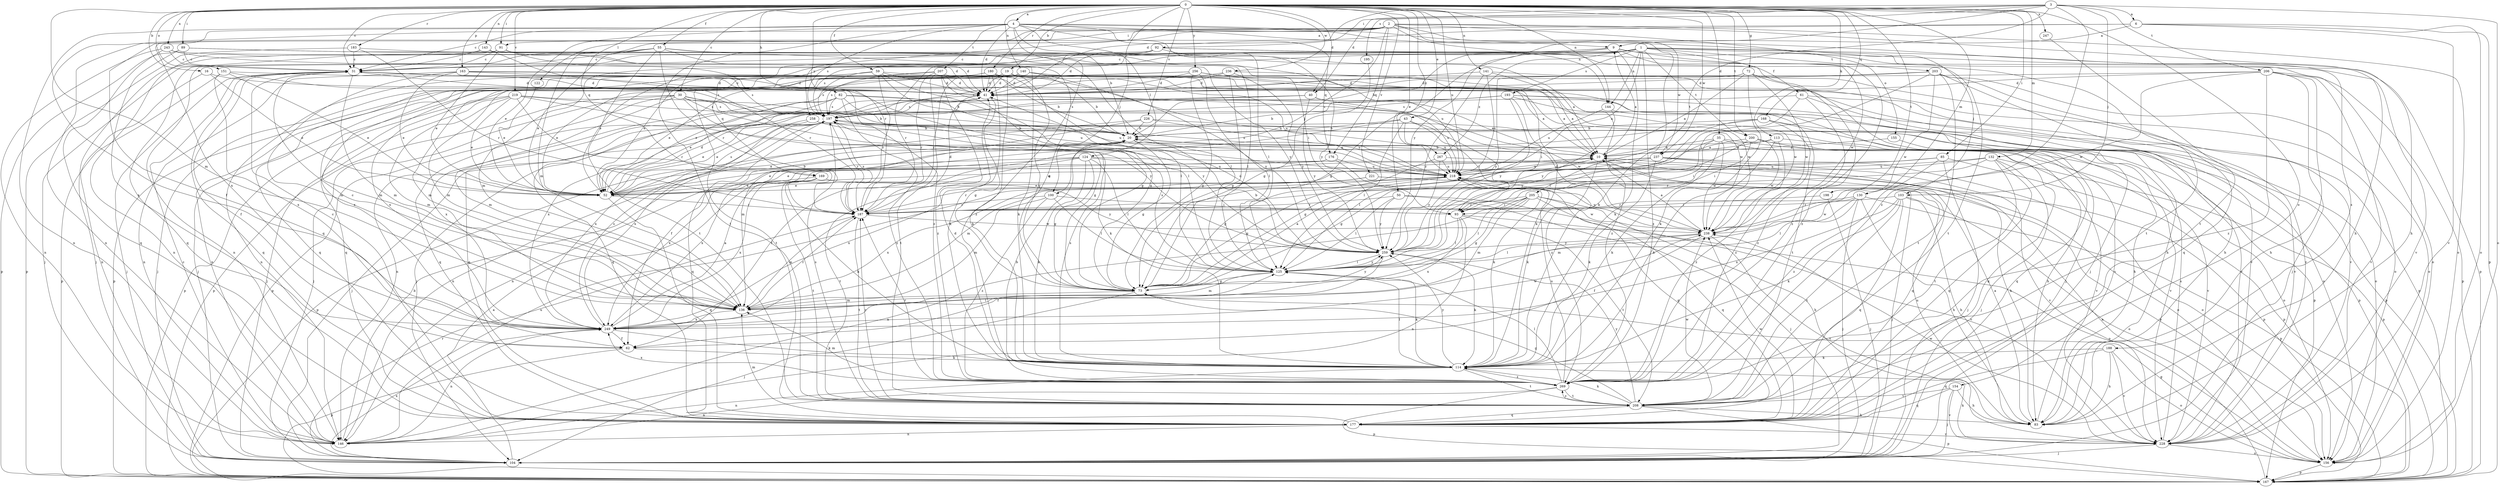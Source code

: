 strict digraph  {
0;
1;
2;
3;
4;
6;
9;
10;
16;
19;
20;
30;
31;
35;
40;
41;
43;
50;
52;
55;
59;
61;
62;
72;
73;
82;
83;
85;
89;
91;
92;
93;
100;
103;
104;
113;
114;
122;
124;
125;
130;
132;
136;
140;
141;
143;
144;
146;
151;
154;
155;
156;
163;
167;
168;
169;
176;
177;
180;
183;
187;
188;
193;
195;
197;
198;
200;
203;
205;
206;
207;
208;
218;
219;
221;
226;
228;
236;
237;
238;
243;
247;
249;
256;
258;
259;
267;
269;
0 -> 4  [label=a];
0 -> 16  [label=b];
0 -> 19  [label=b];
0 -> 30  [label=c];
0 -> 31  [label=c];
0 -> 35  [label=d];
0 -> 40  [label=d];
0 -> 43  [label=e];
0 -> 50  [label=e];
0 -> 55  [label=f];
0 -> 59  [label=f];
0 -> 72  [label=g];
0 -> 82  [label=h];
0 -> 85  [label=i];
0 -> 89  [label=i];
0 -> 91  [label=i];
0 -> 100  [label=j];
0 -> 113  [label=k];
0 -> 130  [label=m];
0 -> 132  [label=m];
0 -> 136  [label=m];
0 -> 140  [label=n];
0 -> 141  [label=n];
0 -> 143  [label=n];
0 -> 144  [label=n];
0 -> 151  [label=o];
0 -> 154  [label=o];
0 -> 163  [label=p];
0 -> 168  [label=q];
0 -> 169  [label=q];
0 -> 180  [label=r];
0 -> 183  [label=r];
0 -> 187  [label=r];
0 -> 198  [label=t];
0 -> 200  [label=t];
0 -> 218  [label=u];
0 -> 219  [label=v];
0 -> 221  [label=v];
0 -> 226  [label=v];
0 -> 236  [label=w];
0 -> 237  [label=w];
0 -> 243  [label=x];
0 -> 247  [label=x];
0 -> 256  [label=y];
0 -> 267  [label=z];
1 -> 20  [label=b];
1 -> 52  [label=e];
1 -> 61  [label=f];
1 -> 73  [label=g];
1 -> 144  [label=n];
1 -> 167  [label=p];
1 -> 169  [label=q];
1 -> 188  [label=s];
1 -> 193  [label=s];
1 -> 200  [label=t];
1 -> 203  [label=t];
1 -> 218  [label=u];
1 -> 228  [label=v];
1 -> 267  [label=z];
1 -> 269  [label=z];
2 -> 62  [label=f];
2 -> 83  [label=h];
2 -> 91  [label=i];
2 -> 100  [label=j];
2 -> 114  [label=k];
2 -> 122  [label=l];
2 -> 144  [label=n];
2 -> 146  [label=n];
2 -> 155  [label=o];
2 -> 156  [label=o];
2 -> 176  [label=q];
2 -> 237  [label=w];
2 -> 258  [label=y];
3 -> 6  [label=a];
3 -> 40  [label=d];
3 -> 41  [label=d];
3 -> 92  [label=i];
3 -> 103  [label=j];
3 -> 156  [label=o];
3 -> 195  [label=s];
3 -> 205  [label=t];
3 -> 206  [label=t];
3 -> 259  [label=y];
3 -> 269  [label=z];
4 -> 9  [label=a];
4 -> 20  [label=b];
4 -> 31  [label=c];
4 -> 41  [label=d];
4 -> 52  [label=e];
4 -> 83  [label=h];
4 -> 103  [label=j];
4 -> 124  [label=l];
4 -> 125  [label=l];
4 -> 146  [label=n];
4 -> 176  [label=q];
4 -> 177  [label=q];
4 -> 197  [label=s];
4 -> 207  [label=t];
4 -> 208  [label=t];
4 -> 269  [label=z];
6 -> 9  [label=a];
6 -> 136  [label=m];
6 -> 156  [label=o];
6 -> 167  [label=p];
6 -> 228  [label=v];
6 -> 249  [label=x];
9 -> 31  [label=c];
9 -> 52  [label=e];
9 -> 114  [label=k];
9 -> 187  [label=r];
9 -> 197  [label=s];
9 -> 208  [label=t];
9 -> 238  [label=w];
9 -> 269  [label=z];
10 -> 9  [label=a];
10 -> 20  [label=b];
10 -> 114  [label=k];
10 -> 177  [label=q];
10 -> 218  [label=u];
16 -> 41  [label=d];
16 -> 52  [label=e];
16 -> 146  [label=n];
19 -> 20  [label=b];
19 -> 41  [label=d];
19 -> 73  [label=g];
19 -> 114  [label=k];
19 -> 146  [label=n];
19 -> 187  [label=r];
19 -> 218  [label=u];
19 -> 249  [label=x];
20 -> 10  [label=a];
20 -> 52  [label=e];
20 -> 73  [label=g];
20 -> 167  [label=p];
20 -> 228  [label=v];
30 -> 20  [label=b];
30 -> 73  [label=g];
30 -> 104  [label=j];
30 -> 114  [label=k];
30 -> 136  [label=m];
30 -> 167  [label=p];
30 -> 177  [label=q];
30 -> 197  [label=s];
30 -> 218  [label=u];
31 -> 41  [label=d];
31 -> 62  [label=f];
31 -> 73  [label=g];
31 -> 104  [label=j];
31 -> 136  [label=m];
31 -> 177  [label=q];
31 -> 238  [label=w];
35 -> 10  [label=a];
35 -> 73  [label=g];
35 -> 93  [label=i];
35 -> 114  [label=k];
35 -> 177  [label=q];
35 -> 228  [label=v];
35 -> 238  [label=w];
40 -> 10  [label=a];
40 -> 104  [label=j];
40 -> 146  [label=n];
40 -> 197  [label=s];
40 -> 218  [label=u];
40 -> 259  [label=y];
41 -> 31  [label=c];
41 -> 73  [label=g];
41 -> 156  [label=o];
41 -> 167  [label=p];
41 -> 177  [label=q];
41 -> 197  [label=s];
43 -> 20  [label=b];
43 -> 62  [label=f];
43 -> 93  [label=i];
43 -> 125  [label=l];
43 -> 218  [label=u];
43 -> 269  [label=z];
50 -> 104  [label=j];
50 -> 125  [label=l];
50 -> 187  [label=r];
50 -> 228  [label=v];
50 -> 259  [label=y];
52 -> 20  [label=b];
52 -> 41  [label=d];
52 -> 177  [label=q];
52 -> 187  [label=r];
52 -> 197  [label=s];
55 -> 31  [label=c];
55 -> 41  [label=d];
55 -> 52  [label=e];
55 -> 73  [label=g];
55 -> 104  [label=j];
55 -> 125  [label=l];
55 -> 177  [label=q];
55 -> 187  [label=r];
55 -> 208  [label=t];
55 -> 218  [label=u];
59 -> 10  [label=a];
59 -> 20  [label=b];
59 -> 41  [label=d];
59 -> 125  [label=l];
59 -> 146  [label=n];
59 -> 177  [label=q];
59 -> 187  [label=r];
59 -> 197  [label=s];
61 -> 125  [label=l];
61 -> 167  [label=p];
61 -> 197  [label=s];
61 -> 228  [label=v];
61 -> 269  [label=z];
62 -> 31  [label=c];
62 -> 114  [label=k];
62 -> 167  [label=p];
72 -> 10  [label=a];
72 -> 41  [label=d];
72 -> 104  [label=j];
72 -> 114  [label=k];
72 -> 228  [label=v];
72 -> 238  [label=w];
72 -> 259  [label=y];
73 -> 10  [label=a];
73 -> 104  [label=j];
73 -> 136  [label=m];
73 -> 259  [label=y];
82 -> 52  [label=e];
82 -> 177  [label=q];
82 -> 197  [label=s];
82 -> 218  [label=u];
82 -> 238  [label=w];
82 -> 249  [label=x];
82 -> 259  [label=y];
82 -> 269  [label=z];
83 -> 10  [label=a];
83 -> 197  [label=s];
83 -> 218  [label=u];
85 -> 73  [label=g];
85 -> 104  [label=j];
85 -> 167  [label=p];
85 -> 218  [label=u];
85 -> 269  [label=z];
89 -> 10  [label=a];
89 -> 31  [label=c];
89 -> 125  [label=l];
89 -> 167  [label=p];
89 -> 249  [label=x];
91 -> 31  [label=c];
91 -> 52  [label=e];
91 -> 104  [label=j];
91 -> 114  [label=k];
91 -> 269  [label=z];
92 -> 31  [label=c];
92 -> 41  [label=d];
92 -> 136  [label=m];
92 -> 146  [label=n];
92 -> 156  [label=o];
92 -> 208  [label=t];
92 -> 259  [label=y];
93 -> 125  [label=l];
93 -> 146  [label=n];
93 -> 156  [label=o];
93 -> 208  [label=t];
93 -> 249  [label=x];
100 -> 93  [label=i];
100 -> 125  [label=l];
100 -> 136  [label=m];
100 -> 187  [label=r];
100 -> 269  [label=z];
103 -> 83  [label=h];
103 -> 114  [label=k];
103 -> 156  [label=o];
103 -> 177  [label=q];
103 -> 187  [label=r];
103 -> 208  [label=t];
103 -> 249  [label=x];
104 -> 10  [label=a];
104 -> 187  [label=r];
104 -> 249  [label=x];
113 -> 10  [label=a];
113 -> 62  [label=f];
113 -> 114  [label=k];
113 -> 177  [label=q];
113 -> 269  [label=z];
114 -> 41  [label=d];
114 -> 125  [label=l];
114 -> 146  [label=n];
114 -> 197  [label=s];
114 -> 208  [label=t];
114 -> 259  [label=y];
114 -> 269  [label=z];
122 -> 52  [label=e];
124 -> 52  [label=e];
124 -> 73  [label=g];
124 -> 114  [label=k];
124 -> 125  [label=l];
124 -> 156  [label=o];
124 -> 208  [label=t];
124 -> 218  [label=u];
124 -> 249  [label=x];
125 -> 73  [label=g];
125 -> 114  [label=k];
125 -> 136  [label=m];
125 -> 197  [label=s];
125 -> 259  [label=y];
130 -> 83  [label=h];
130 -> 104  [label=j];
130 -> 125  [label=l];
130 -> 136  [label=m];
130 -> 167  [label=p];
130 -> 187  [label=r];
130 -> 238  [label=w];
132 -> 104  [label=j];
132 -> 136  [label=m];
132 -> 167  [label=p];
132 -> 177  [label=q];
132 -> 187  [label=r];
132 -> 208  [label=t];
132 -> 218  [label=u];
136 -> 31  [label=c];
136 -> 187  [label=r];
136 -> 249  [label=x];
140 -> 41  [label=d];
140 -> 52  [label=e];
140 -> 104  [label=j];
140 -> 114  [label=k];
140 -> 167  [label=p];
140 -> 197  [label=s];
140 -> 228  [label=v];
140 -> 238  [label=w];
140 -> 259  [label=y];
141 -> 10  [label=a];
141 -> 41  [label=d];
141 -> 83  [label=h];
141 -> 218  [label=u];
141 -> 259  [label=y];
143 -> 31  [label=c];
143 -> 146  [label=n];
143 -> 187  [label=r];
143 -> 269  [label=z];
144 -> 104  [label=j];
144 -> 218  [label=u];
144 -> 259  [label=y];
146 -> 20  [label=b];
146 -> 31  [label=c];
146 -> 218  [label=u];
151 -> 41  [label=d];
151 -> 52  [label=e];
151 -> 167  [label=p];
151 -> 197  [label=s];
151 -> 249  [label=x];
154 -> 83  [label=h];
154 -> 104  [label=j];
154 -> 177  [label=q];
154 -> 208  [label=t];
154 -> 228  [label=v];
155 -> 10  [label=a];
155 -> 228  [label=v];
156 -> 73  [label=g];
156 -> 167  [label=p];
163 -> 41  [label=d];
163 -> 52  [label=e];
163 -> 136  [label=m];
163 -> 146  [label=n];
163 -> 156  [label=o];
163 -> 197  [label=s];
167 -> 10  [label=a];
168 -> 20  [label=b];
168 -> 83  [label=h];
168 -> 146  [label=n];
168 -> 167  [label=p];
168 -> 259  [label=y];
168 -> 269  [label=z];
169 -> 52  [label=e];
169 -> 114  [label=k];
169 -> 208  [label=t];
169 -> 249  [label=x];
169 -> 259  [label=y];
176 -> 52  [label=e];
176 -> 114  [label=k];
176 -> 218  [label=u];
176 -> 249  [label=x];
177 -> 136  [label=m];
177 -> 146  [label=n];
177 -> 228  [label=v];
177 -> 238  [label=w];
180 -> 20  [label=b];
180 -> 41  [label=d];
180 -> 52  [label=e];
180 -> 114  [label=k];
180 -> 125  [label=l];
180 -> 136  [label=m];
180 -> 208  [label=t];
180 -> 218  [label=u];
183 -> 31  [label=c];
183 -> 93  [label=i];
183 -> 167  [label=p];
183 -> 187  [label=r];
187 -> 41  [label=d];
187 -> 136  [label=m];
187 -> 197  [label=s];
187 -> 208  [label=t];
187 -> 238  [label=w];
188 -> 83  [label=h];
188 -> 114  [label=k];
188 -> 156  [label=o];
188 -> 177  [label=q];
188 -> 228  [label=v];
193 -> 20  [label=b];
193 -> 93  [label=i];
193 -> 156  [label=o];
193 -> 197  [label=s];
193 -> 208  [label=t];
193 -> 228  [label=v];
193 -> 249  [label=x];
193 -> 259  [label=y];
195 -> 73  [label=g];
197 -> 20  [label=b];
197 -> 52  [label=e];
197 -> 104  [label=j];
197 -> 177  [label=q];
197 -> 187  [label=r];
197 -> 249  [label=x];
198 -> 93  [label=i];
198 -> 104  [label=j];
200 -> 10  [label=a];
200 -> 83  [label=h];
200 -> 93  [label=i];
200 -> 125  [label=l];
200 -> 156  [label=o];
200 -> 238  [label=w];
203 -> 41  [label=d];
203 -> 93  [label=i];
203 -> 136  [label=m];
203 -> 156  [label=o];
203 -> 177  [label=q];
203 -> 208  [label=t];
203 -> 228  [label=v];
203 -> 238  [label=w];
205 -> 73  [label=g];
205 -> 83  [label=h];
205 -> 93  [label=i];
205 -> 125  [label=l];
205 -> 136  [label=m];
205 -> 146  [label=n];
205 -> 177  [label=q];
205 -> 187  [label=r];
205 -> 238  [label=w];
206 -> 41  [label=d];
206 -> 83  [label=h];
206 -> 104  [label=j];
206 -> 167  [label=p];
206 -> 228  [label=v];
206 -> 238  [label=w];
206 -> 249  [label=x];
206 -> 269  [label=z];
207 -> 41  [label=d];
207 -> 73  [label=g];
207 -> 83  [label=h];
207 -> 104  [label=j];
207 -> 187  [label=r];
207 -> 197  [label=s];
207 -> 208  [label=t];
207 -> 269  [label=z];
208 -> 73  [label=g];
208 -> 83  [label=h];
208 -> 114  [label=k];
208 -> 167  [label=p];
208 -> 177  [label=q];
208 -> 187  [label=r];
208 -> 197  [label=s];
208 -> 238  [label=w];
208 -> 259  [label=y];
208 -> 269  [label=z];
218 -> 52  [label=e];
218 -> 73  [label=g];
218 -> 177  [label=q];
218 -> 249  [label=x];
219 -> 52  [label=e];
219 -> 104  [label=j];
219 -> 136  [label=m];
219 -> 167  [label=p];
219 -> 187  [label=r];
219 -> 197  [label=s];
219 -> 218  [label=u];
219 -> 259  [label=y];
221 -> 52  [label=e];
221 -> 104  [label=j];
221 -> 156  [label=o];
221 -> 187  [label=r];
226 -> 20  [label=b];
226 -> 136  [label=m];
226 -> 146  [label=n];
226 -> 167  [label=p];
226 -> 218  [label=u];
228 -> 104  [label=j];
228 -> 114  [label=k];
228 -> 156  [label=o];
228 -> 197  [label=s];
228 -> 238  [label=w];
236 -> 41  [label=d];
236 -> 73  [label=g];
236 -> 136  [label=m];
236 -> 259  [label=y];
236 -> 269  [label=z];
237 -> 52  [label=e];
237 -> 83  [label=h];
237 -> 114  [label=k];
237 -> 156  [label=o];
237 -> 218  [label=u];
237 -> 228  [label=v];
237 -> 249  [label=x];
238 -> 10  [label=a];
238 -> 41  [label=d];
238 -> 62  [label=f];
238 -> 125  [label=l];
238 -> 218  [label=u];
238 -> 228  [label=v];
238 -> 259  [label=y];
243 -> 31  [label=c];
243 -> 41  [label=d];
243 -> 146  [label=n];
243 -> 177  [label=q];
243 -> 259  [label=y];
247 -> 208  [label=t];
249 -> 10  [label=a];
249 -> 62  [label=f];
249 -> 114  [label=k];
249 -> 125  [label=l];
249 -> 146  [label=n];
249 -> 197  [label=s];
249 -> 238  [label=w];
256 -> 10  [label=a];
256 -> 41  [label=d];
256 -> 52  [label=e];
256 -> 73  [label=g];
256 -> 125  [label=l];
256 -> 177  [label=q];
256 -> 238  [label=w];
258 -> 20  [label=b];
258 -> 52  [label=e];
258 -> 167  [label=p];
258 -> 249  [label=x];
259 -> 20  [label=b];
259 -> 41  [label=d];
259 -> 62  [label=f];
259 -> 114  [label=k];
259 -> 125  [label=l];
267 -> 73  [label=g];
267 -> 167  [label=p];
267 -> 218  [label=u];
267 -> 259  [label=y];
269 -> 20  [label=b];
269 -> 125  [label=l];
269 -> 136  [label=m];
269 -> 146  [label=n];
269 -> 167  [label=p];
269 -> 187  [label=r];
269 -> 208  [label=t];
269 -> 218  [label=u];
269 -> 249  [label=x];
}
